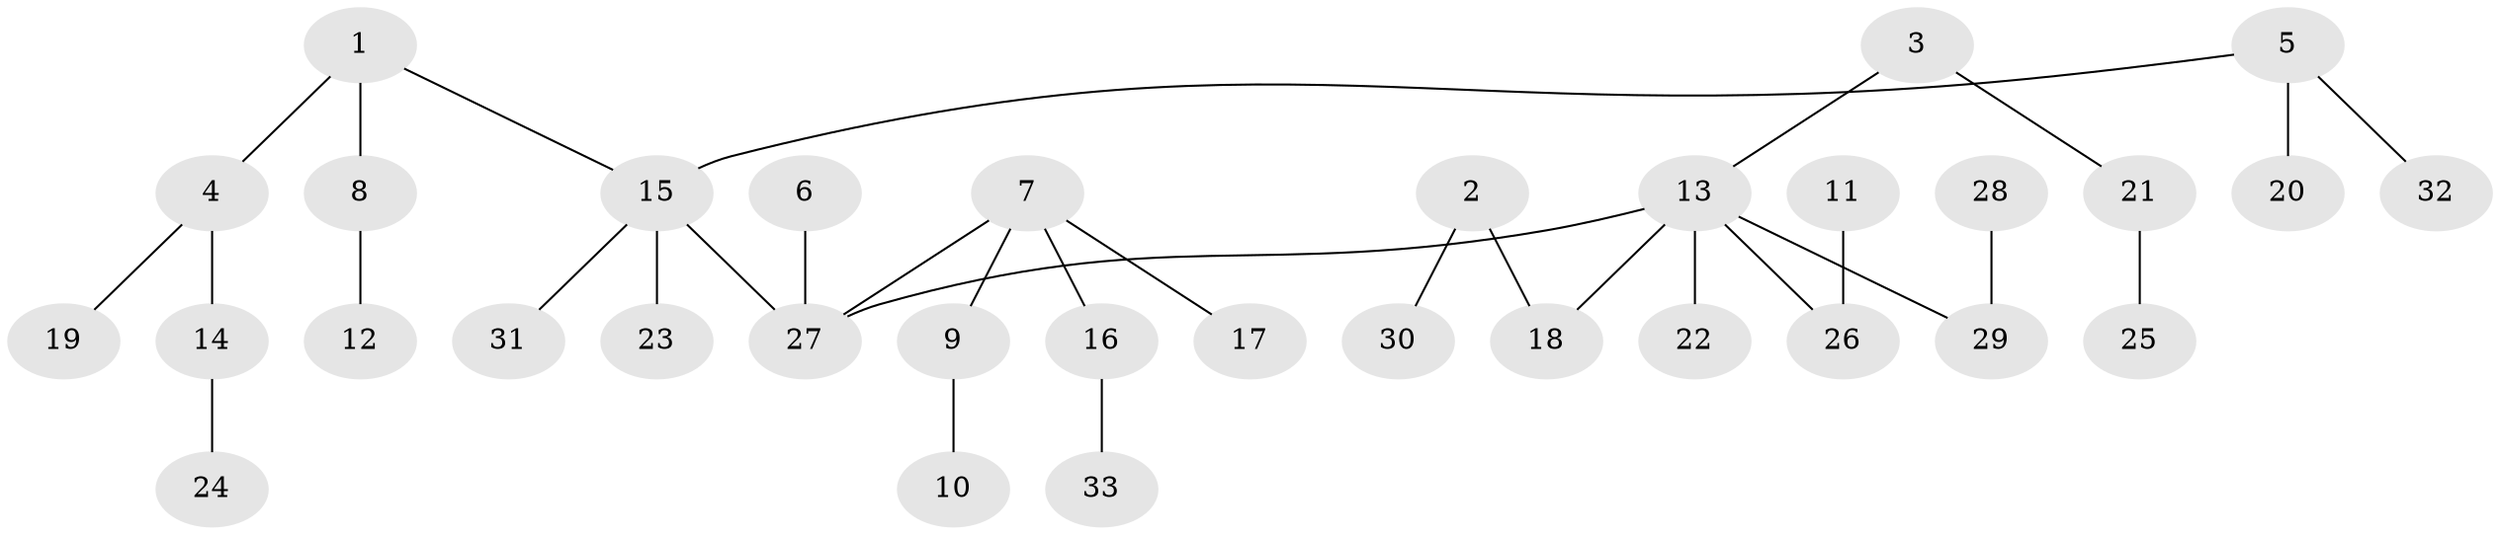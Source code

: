 // original degree distribution, {5: 0.018691588785046728, 7: 0.009345794392523364, 6: 0.009345794392523364, 2: 0.2616822429906542, 4: 0.09345794392523364, 1: 0.5046728971962616, 9: 0.009345794392523364, 3: 0.09345794392523364}
// Generated by graph-tools (version 1.1) at 2025/37/03/04/25 23:37:23]
// undirected, 33 vertices, 32 edges
graph export_dot {
  node [color=gray90,style=filled];
  1;
  2;
  3;
  4;
  5;
  6;
  7;
  8;
  9;
  10;
  11;
  12;
  13;
  14;
  15;
  16;
  17;
  18;
  19;
  20;
  21;
  22;
  23;
  24;
  25;
  26;
  27;
  28;
  29;
  30;
  31;
  32;
  33;
  1 -- 4 [weight=1.0];
  1 -- 8 [weight=1.0];
  1 -- 15 [weight=1.0];
  2 -- 18 [weight=1.0];
  2 -- 30 [weight=1.0];
  3 -- 13 [weight=1.0];
  3 -- 21 [weight=1.0];
  4 -- 14 [weight=1.0];
  4 -- 19 [weight=1.0];
  5 -- 15 [weight=1.0];
  5 -- 20 [weight=1.0];
  5 -- 32 [weight=1.0];
  6 -- 27 [weight=1.0];
  7 -- 9 [weight=1.0];
  7 -- 16 [weight=1.0];
  7 -- 17 [weight=1.0];
  7 -- 27 [weight=1.0];
  8 -- 12 [weight=1.0];
  9 -- 10 [weight=1.0];
  11 -- 26 [weight=1.0];
  13 -- 18 [weight=1.0];
  13 -- 22 [weight=1.0];
  13 -- 26 [weight=1.0];
  13 -- 27 [weight=1.0];
  13 -- 29 [weight=1.0];
  14 -- 24 [weight=1.0];
  15 -- 23 [weight=1.0];
  15 -- 27 [weight=1.0];
  15 -- 31 [weight=1.0];
  16 -- 33 [weight=1.0];
  21 -- 25 [weight=1.0];
  28 -- 29 [weight=1.0];
}
